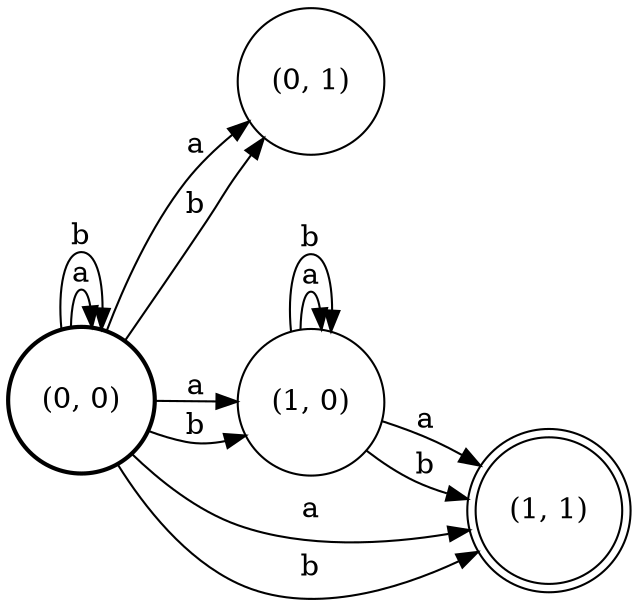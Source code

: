 digraph FST {
rankdir = LR;
size = "8.5,11";
center = 1;
orientation = Portrait;
ranksep = "0.4";
nodesep = "0.25";
0 [label = "(0, 0)", shape = circle, style = bold, fontsize = 14]
	0 -> 0 [label = "a", fontsize = 14];
	0 -> 1 [label = "a", fontsize = 14];
	0 -> 2 [label = "a", fontsize = 14];
	0 -> 3 [label = "a", fontsize = 14];
	0 -> 0 [label = "b", fontsize = 14];
	0 -> 1 [label = "b", fontsize = 14];
	0 -> 2 [label = "b", fontsize = 14];
	0 -> 3 [label = "b", fontsize = 14];
1 [label = "(0, 1)", shape = circle, style = solid, fontsize = 14]
2 [label = "(1, 0)", shape = circle, style = solid, fontsize = 14]
	2 -> 2 [label = "a", fontsize = 14];
	2 -> 3 [label = "a", fontsize = 14];
	2 -> 2 [label = "b", fontsize = 14];
	2 -> 3 [label = "b", fontsize = 14];
3 [label = "(1, 1)", shape = doublecircle, style = solid, fontsize = 14]
}
